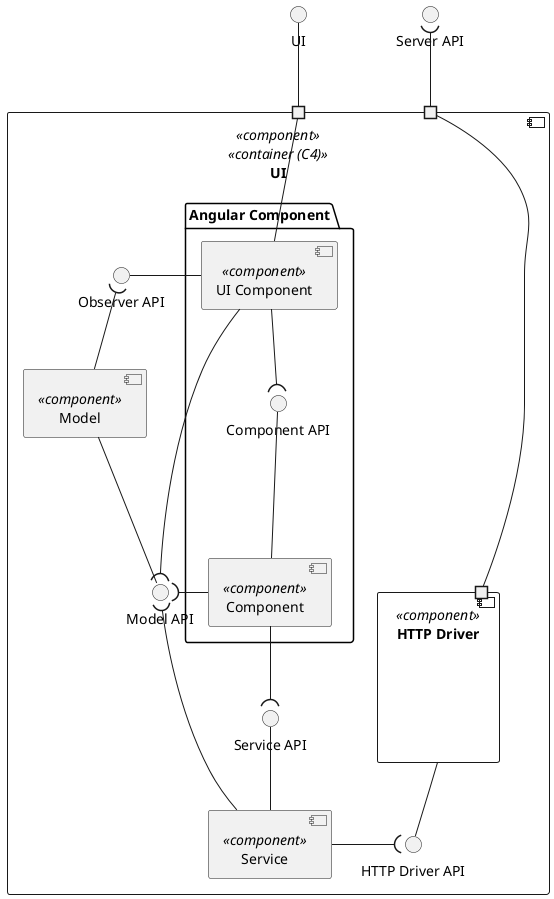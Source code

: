 @startuml logical-view

top to bottom direction

interface "Server API" as API
interface "UI" as UI_API

component "UI" as UI <<component>> <<container (C4)>> {
    portin " " as PI1
    portin " " as PI

    Interface "Observer API" AS OBSERVER_API
    folder "Angular Component" {

        component "Component" as Component <<component>> {
        }
        Interface "Component API" as COMPONENT_API
        component "UI Component" as ComponentUI <<component>> {
        }
    }

    Interface "Model API" AS MODEL_API

    component "Model" as Model <<component>> {
    }

    Interface "Service API" AS SERVICE_API

    component "Service" as Service <<component>> {
    }
    
    Interface "HTTP Driver API" AS HTTP_SERVICE_API

    component "HTTP Driver" as HTTP <<component>> {
        portin " " as PIHTTP
    }
}

UI_API -- PI1 
ComponentUI -- PI1
Component -u-- COMPONENT_API
ComponentUI -d-( COMPONENT_API

ComponentUI -r- OBSERVER_API
Model -u-( OBSERVER_API

Service -u- SERVICE_API
Component --( SERVICE_API

Model -- MODEL_API
Component -r-( MODEL_API
Service -u-( MODEL_API
ComponentUI --( MODEL_API

PI -U-( API
PIHTTP -u- PI

HTTP -- HTTP_SERVICE_API
Service -r-( HTTP_SERVICE_API

@enduml